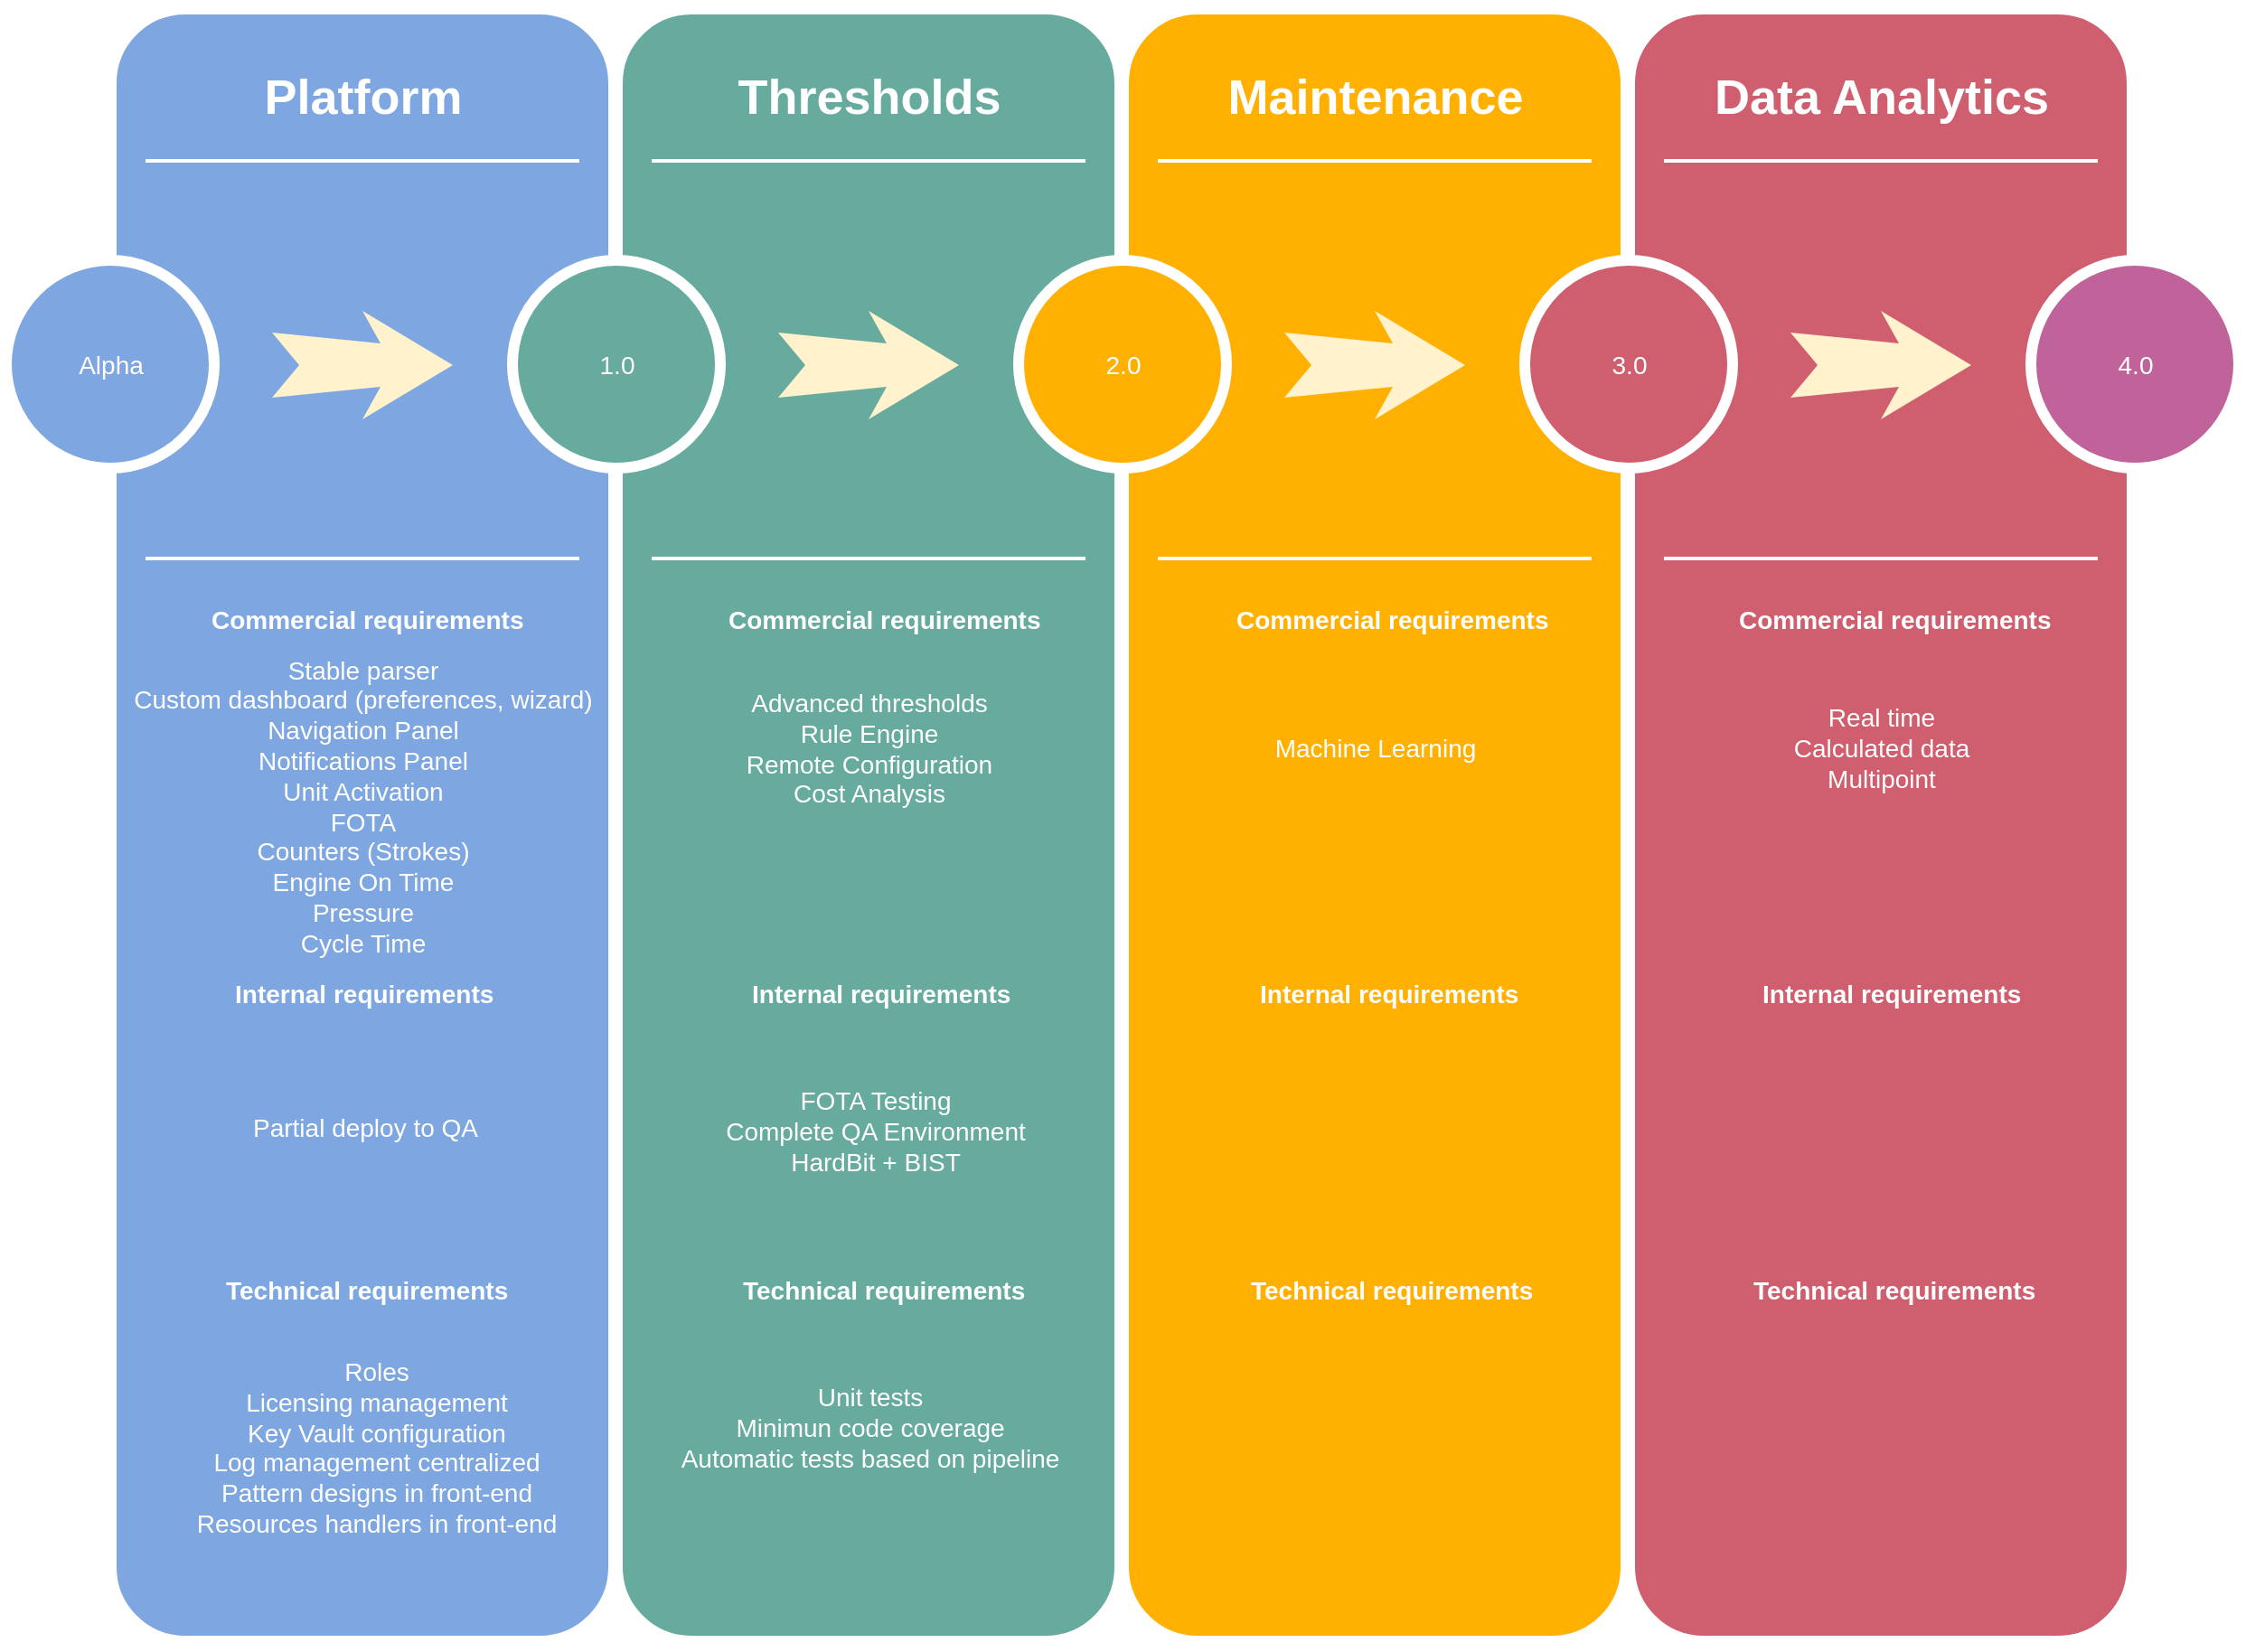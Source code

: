 <mxfile version="10.6.5" type="github"><diagram name="Page-1" id="12e1b939-464a-85fe-373e-61e167be1490"><mxGraphModel dx="1354" dy="776" grid="1" gridSize="10" guides="1" tooltips="1" connect="1" arrows="1" fold="1" page="1" pageScale="1.5" pageWidth="1169" pageHeight="826" background="#ffffff" math="0" shadow="0"><root><mxCell id="0"/><mxCell id="1" parent="0"/><mxCell id="60da8b9f42644d3a-2" value="" style="whiteSpace=wrap;html=1;rounded=1;shadow=0;strokeWidth=8;fontSize=20;align=center;fillColor=#7EA6E0;strokeColor=#FFFFFF;" parent="1" vertex="1"><mxGeometry x="315.5" y="166" width="280" height="905" as="geometry"/></mxCell><mxCell id="60da8b9f42644d3a-3" value="Platform" style="text;html=1;strokeColor=none;fillColor=none;align=center;verticalAlign=middle;whiteSpace=wrap;rounded=0;shadow=0;fontSize=27;fontColor=#FFFFFF;fontStyle=1" parent="1" vertex="1"><mxGeometry x="315.5" y="186" width="280" height="60" as="geometry"/></mxCell><mxCell id="60da8b9f42644d3a-4" value="Stable parser&lt;br&gt;Custom dashboard (preferences, wizard)&lt;br&gt;Navigation Panel&lt;br&gt;Notifications Panel&lt;br&gt;Unit Activation&lt;br&gt;FOTA&lt;br&gt;Counters (Strokes)&lt;br&gt;Engine On Time&lt;br&gt;Pressure&lt;br&gt;Cycle Time&lt;br&gt;" style="text;html=1;strokeColor=none;fillColor=none;align=center;verticalAlign=middle;whiteSpace=wrap;rounded=0;shadow=0;fontSize=14;fontColor=#FFFFFF;" parent="1" vertex="1"><mxGeometry x="315.5" y="562.5" width="280" height="90" as="geometry"/></mxCell><mxCell id="60da8b9f42644d3a-6" value="" style="line;strokeWidth=2;html=1;rounded=0;shadow=0;fontSize=27;align=center;fillColor=none;strokeColor=#FFFFFF;" parent="1" vertex="1"><mxGeometry x="335.5" y="246" width="240" height="10" as="geometry"/></mxCell><mxCell id="60da8b9f42644d3a-7" value="" style="line;strokeWidth=2;html=1;rounded=0;shadow=0;fontSize=27;align=center;fillColor=none;strokeColor=#FFFFFF;" parent="1" vertex="1"><mxGeometry x="335.5" y="466" width="240" height="10" as="geometry"/></mxCell><mxCell id="60da8b9f42644d3a-8" value="Alpha" style="ellipse;whiteSpace=wrap;html=1;rounded=0;shadow=0;strokeWidth=6;fontSize=14;align=center;fillColor=#7EA6E0;strokeColor=#FFFFFF;fontColor=#FFFFFF;" parent="1" vertex="1"><mxGeometry x="258.5" y="306" width="115" height="115" as="geometry"/></mxCell><mxCell id="60da8b9f42644d3a-9" value="" style="html=1;shadow=0;dashed=0;align=center;verticalAlign=middle;shape=mxgraph.arrows2.stylisedArrow;dy=0.6;dx=40;notch=15;feather=0.4;rounded=0;strokeWidth=1;fontSize=27;strokeColor=none;fillColor=#fff2cc;" parent="1" vertex="1"><mxGeometry x="405.5" y="334" width="100" height="60" as="geometry"/></mxCell><mxCell id="60da8b9f42644d3a-17" value="" style="whiteSpace=wrap;html=1;rounded=1;shadow=0;strokeWidth=8;fontSize=20;align=center;fillColor=#67AB9F;strokeColor=#FFFFFF;" parent="1" vertex="1"><mxGeometry x="595.5" y="166" width="280" height="905" as="geometry"/></mxCell><mxCell id="60da8b9f42644d3a-18" value="Thresholds" style="text;html=1;strokeColor=none;fillColor=none;align=center;verticalAlign=middle;whiteSpace=wrap;rounded=0;shadow=0;fontSize=27;fontColor=#FFFFFF;fontStyle=1" parent="1" vertex="1"><mxGeometry x="595.5" y="186" width="280" height="60" as="geometry"/></mxCell><mxCell id="60da8b9f42644d3a-19" value="Advanced thresholds&lt;br&gt;Rule Engine&lt;br&gt;Remote Configuration&lt;br&gt;Cost Analysis&lt;br&gt;" style="text;html=1;strokeColor=none;fillColor=none;align=center;verticalAlign=middle;whiteSpace=wrap;rounded=0;shadow=0;fontSize=14;fontColor=#FFFFFF;" parent="1" vertex="1"><mxGeometry x="595.5" y="531" width="280" height="90" as="geometry"/></mxCell><mxCell id="60da8b9f42644d3a-20" value="" style="line;strokeWidth=2;html=1;rounded=0;shadow=0;fontSize=27;align=center;fillColor=none;strokeColor=#FFFFFF;" parent="1" vertex="1"><mxGeometry x="615.5" y="246" width="240" height="10" as="geometry"/></mxCell><mxCell id="60da8b9f42644d3a-21" value="" style="line;strokeWidth=2;html=1;rounded=0;shadow=0;fontSize=27;align=center;fillColor=none;strokeColor=#FFFFFF;" parent="1" vertex="1"><mxGeometry x="615.5" y="466" width="240" height="10" as="geometry"/></mxCell><mxCell id="60da8b9f42644d3a-22" value="1.0" style="ellipse;whiteSpace=wrap;html=1;rounded=0;shadow=0;strokeWidth=6;fontSize=14;align=center;fillColor=#67AB9F;strokeColor=#FFFFFF;fontColor=#FFFFFF;" parent="1" vertex="1"><mxGeometry x="538.5" y="306" width="115" height="115" as="geometry"/></mxCell><mxCell id="60da8b9f42644d3a-23" value="" style="html=1;shadow=0;dashed=0;align=center;verticalAlign=middle;shape=mxgraph.arrows2.stylisedArrow;dy=0.6;dx=40;notch=15;feather=0.4;rounded=0;strokeWidth=1;fontSize=27;strokeColor=none;fillColor=#fff2cc;" parent="1" vertex="1"><mxGeometry x="685.5" y="334" width="100" height="60" as="geometry"/></mxCell><mxCell id="60da8b9f42644d3a-24" value="" style="whiteSpace=wrap;html=1;rounded=1;shadow=0;strokeWidth=8;fontSize=20;align=center;fillColor=#FFB001;strokeColor=#FFFFFF;" parent="1" vertex="1"><mxGeometry x="875.5" y="166" width="280" height="905" as="geometry"/></mxCell><mxCell id="60da8b9f42644d3a-25" value="Maintenance" style="text;html=1;strokeColor=none;fillColor=none;align=center;verticalAlign=middle;whiteSpace=wrap;rounded=0;shadow=0;fontSize=27;fontColor=#FFFFFF;fontStyle=1" parent="1" vertex="1"><mxGeometry x="875.5" y="186" width="280" height="60" as="geometry"/></mxCell><mxCell id="60da8b9f42644d3a-26" value="Machine Learning&lt;br&gt;" style="text;html=1;strokeColor=none;fillColor=none;align=center;verticalAlign=middle;whiteSpace=wrap;rounded=0;shadow=0;fontSize=14;fontColor=#FFFFFF;" parent="1" vertex="1"><mxGeometry x="875.5" y="531" width="280" height="90" as="geometry"/></mxCell><mxCell id="60da8b9f42644d3a-27" value="" style="line;strokeWidth=2;html=1;rounded=0;shadow=0;fontSize=27;align=center;fillColor=none;strokeColor=#FFFFFF;" parent="1" vertex="1"><mxGeometry x="895.5" y="246" width="240" height="10" as="geometry"/></mxCell><mxCell id="60da8b9f42644d3a-28" value="" style="line;strokeWidth=2;html=1;rounded=0;shadow=0;fontSize=27;align=center;fillColor=none;strokeColor=#FFFFFF;" parent="1" vertex="1"><mxGeometry x="895.5" y="466" width="240" height="10" as="geometry"/></mxCell><mxCell id="60da8b9f42644d3a-29" value="2.0" style="ellipse;whiteSpace=wrap;html=1;rounded=0;shadow=0;strokeWidth=6;fontSize=14;align=center;fillColor=#FFB001;strokeColor=#FFFFFF;fontColor=#FFFFFF;" parent="1" vertex="1"><mxGeometry x="818.5" y="306" width="115" height="115" as="geometry"/></mxCell><mxCell id="60da8b9f42644d3a-30" value="" style="html=1;shadow=0;dashed=0;align=center;verticalAlign=middle;shape=mxgraph.arrows2.stylisedArrow;dy=0.6;dx=40;notch=15;feather=0.4;rounded=0;strokeWidth=1;fontSize=27;strokeColor=none;fillColor=#fff2cc;" parent="1" vertex="1"><mxGeometry x="965.5" y="334" width="100" height="60" as="geometry"/></mxCell><mxCell id="60da8b9f42644d3a-31" value="" style="whiteSpace=wrap;html=1;rounded=1;shadow=0;strokeWidth=8;fontSize=20;align=center;fillColor=#CF5F6E;strokeColor=#FFFFFF;" parent="1" vertex="1"><mxGeometry x="1155.5" y="166" width="280" height="905" as="geometry"/></mxCell><mxCell id="60da8b9f42644d3a-32" value="Data Analytics" style="text;html=1;strokeColor=none;fillColor=none;align=center;verticalAlign=middle;whiteSpace=wrap;rounded=0;shadow=0;fontSize=27;fontColor=#FFFFFF;fontStyle=1" parent="1" vertex="1"><mxGeometry x="1155.5" y="186" width="280" height="60" as="geometry"/></mxCell><mxCell id="60da8b9f42644d3a-33" value="Real time&lt;br&gt;Calculated data&lt;br&gt;Multipoint&lt;br&gt;" style="text;html=1;strokeColor=none;fillColor=none;align=center;verticalAlign=middle;whiteSpace=wrap;rounded=0;shadow=0;fontSize=14;fontColor=#FFFFFF;" parent="1" vertex="1"><mxGeometry x="1155.5" y="531" width="280" height="90" as="geometry"/></mxCell><mxCell id="60da8b9f42644d3a-34" value="" style="line;strokeWidth=2;html=1;rounded=0;shadow=0;fontSize=27;align=center;fillColor=none;strokeColor=#FFFFFF;" parent="1" vertex="1"><mxGeometry x="1175.5" y="246" width="240" height="10" as="geometry"/></mxCell><mxCell id="60da8b9f42644d3a-35" value="" style="line;strokeWidth=2;html=1;rounded=0;shadow=0;fontSize=27;align=center;fillColor=none;strokeColor=#FFFFFF;" parent="1" vertex="1"><mxGeometry x="1175.5" y="466" width="240" height="10" as="geometry"/></mxCell><mxCell id="60da8b9f42644d3a-36" value="3.0" style="ellipse;whiteSpace=wrap;html=1;rounded=0;shadow=0;strokeWidth=6;fontSize=14;align=center;fillColor=#CF5F6E;strokeColor=#FFFFFF;fontColor=#FFFFFF;" parent="1" vertex="1"><mxGeometry x="1098.5" y="306" width="115" height="115" as="geometry"/></mxCell><mxCell id="60da8b9f42644d3a-37" value="" style="html=1;shadow=0;dashed=0;align=center;verticalAlign=middle;shape=mxgraph.arrows2.stylisedArrow;dy=0.6;dx=40;notch=15;feather=0.4;rounded=0;strokeWidth=1;fontSize=27;strokeColor=none;fillColor=#fff2cc;" parent="1" vertex="1"><mxGeometry x="1245.5" y="334" width="100" height="60" as="geometry"/></mxCell><mxCell id="60da8b9f42644d3a-38" value="4.0" style="ellipse;whiteSpace=wrap;html=1;rounded=0;shadow=0;strokeWidth=6;fontSize=14;align=center;fillColor=#BF639A;strokeColor=#FFFFFF;fontColor=#FFFFFF;" parent="1" vertex="1"><mxGeometry x="1378.5" y="306" width="115" height="115" as="geometry"/></mxCell><mxCell id="pUyPSfIs-PcfN6w69uWw-1" value="Commercial requirements" style="text;html=1;resizable=0;points=[];autosize=1;align=left;verticalAlign=top;spacingTop=-4;fontStyle=1;fontSize=14;fontColor=#FFFFFF;" vertex="1" parent="1"><mxGeometry x="369.5" y="493.5" width="150" height="20" as="geometry"/></mxCell><mxCell id="pUyPSfIs-PcfN6w69uWw-2" value="Commercial requirements" style="text;html=1;resizable=0;points=[];autosize=1;align=left;verticalAlign=top;spacingTop=-4;fontStyle=1;fontSize=14;fontColor=#FFFFFF;" vertex="1" parent="1"><mxGeometry x="655.5" y="493.5" width="150" height="20" as="geometry"/></mxCell><mxCell id="pUyPSfIs-PcfN6w69uWw-3" value="Commercial requirements" style="text;html=1;resizable=0;points=[];autosize=1;align=left;verticalAlign=top;spacingTop=-4;fontStyle=1;fontSize=14;fontColor=#FFFFFF;" vertex="1" parent="1"><mxGeometry x="936.5" y="493.5" width="150" height="20" as="geometry"/></mxCell><mxCell id="pUyPSfIs-PcfN6w69uWw-4" value="Commercial requirements" style="text;html=1;resizable=0;points=[];autosize=1;align=left;verticalAlign=top;spacingTop=-4;fontStyle=1;fontSize=14;fontColor=#FFFFFF;" vertex="1" parent="1"><mxGeometry x="1214.5" y="493.5" width="150" height="20" as="geometry"/></mxCell><mxCell id="pUyPSfIs-PcfN6w69uWw-5" value="Internal requirements" style="text;html=1;resizable=0;points=[];autosize=1;align=left;verticalAlign=top;spacingTop=-4;fontStyle=1;fontSize=14;fontColor=#FFFFFF;" vertex="1" parent="1"><mxGeometry x="382.5" y="701" width="150" height="20" as="geometry"/></mxCell><mxCell id="pUyPSfIs-PcfN6w69uWw-6" value="Internal requirements" style="text;html=1;resizable=0;points=[];autosize=1;align=left;verticalAlign=top;spacingTop=-4;fontStyle=1;fontSize=14;fontColor=#FFFFFF;" vertex="1" parent="1"><mxGeometry x="668.5" y="701" width="150" height="20" as="geometry"/></mxCell><mxCell id="pUyPSfIs-PcfN6w69uWw-7" value="Internal requirements" style="text;html=1;resizable=0;points=[];autosize=1;align=left;verticalAlign=top;spacingTop=-4;fontStyle=1;fontSize=14;fontColor=#FFFFFF;" vertex="1" parent="1"><mxGeometry x="949.5" y="701" width="150" height="20" as="geometry"/></mxCell><mxCell id="pUyPSfIs-PcfN6w69uWw-8" value="Internal requirements" style="text;html=1;resizable=0;points=[];autosize=1;align=left;verticalAlign=top;spacingTop=-4;fontStyle=1;fontSize=14;fontColor=#FFFFFF;" vertex="1" parent="1"><mxGeometry x="1227.5" y="701" width="150" height="20" as="geometry"/></mxCell><mxCell id="pUyPSfIs-PcfN6w69uWw-9" value="Technical requirements" style="text;html=1;resizable=0;points=[];autosize=1;align=left;verticalAlign=top;spacingTop=-4;fontStyle=1;fontSize=14;fontColor=#FFFFFF;" vertex="1" parent="1"><mxGeometry x="377.5" y="865" width="160" height="20" as="geometry"/></mxCell><mxCell id="pUyPSfIs-PcfN6w69uWw-10" value="Technical requirements" style="text;html=1;resizable=0;points=[];autosize=1;align=left;verticalAlign=top;spacingTop=-4;fontStyle=1;fontSize=14;fontColor=#FFFFFF;" vertex="1" parent="1"><mxGeometry x="663.5" y="865" width="160" height="20" as="geometry"/></mxCell><mxCell id="pUyPSfIs-PcfN6w69uWw-11" value="Technical requirements" style="text;html=1;resizable=0;points=[];autosize=1;align=left;verticalAlign=top;spacingTop=-4;fontStyle=1;fontSize=14;fontColor=#FFFFFF;" vertex="1" parent="1"><mxGeometry x="944.5" y="865" width="160" height="20" as="geometry"/></mxCell><mxCell id="pUyPSfIs-PcfN6w69uWw-12" value="Technical requirements" style="text;html=1;resizable=0;points=[];autosize=1;align=left;verticalAlign=top;spacingTop=-4;fontStyle=1;fontSize=14;fontColor=#FFFFFF;" vertex="1" parent="1"><mxGeometry x="1222.5" y="865" width="160" height="20" as="geometry"/></mxCell><mxCell id="pUyPSfIs-PcfN6w69uWw-13" value="FOTA Testing&lt;br&gt;Complete QA Environment&lt;br&gt;HardBit + BIST&lt;br&gt;" style="text;html=1;resizable=0;points=[];autosize=1;align=center;verticalAlign=top;spacingTop=-4;fontSize=14;fontColor=#FFFFFF;" vertex="1" parent="1"><mxGeometry x="648.5" y="760" width="180" height="50" as="geometry"/></mxCell><mxCell id="pUyPSfIs-PcfN6w69uWw-14" value="Roles&lt;br&gt;Licensing management&lt;br&gt;Key Vault configuration&lt;br&gt;Log management centralized&lt;br&gt;Pattern designs in front-end&lt;br&gt;Resources handlers in front-end&lt;br&gt;" style="text;html=1;resizable=0;points=[];autosize=1;align=center;verticalAlign=top;spacingTop=-4;fontSize=14;fontColor=#FFFFFF;" vertex="1" parent="1"><mxGeometry x="357.5" y="910" width="210" height="100" as="geometry"/></mxCell><mxCell id="pUyPSfIs-PcfN6w69uWw-15" value="Unit tests&lt;br&gt;Minimun code coverage&lt;br&gt;Automatic tests based on pipeline&lt;br&gt;" style="text;html=1;resizable=0;points=[];autosize=1;align=center;verticalAlign=top;spacingTop=-4;fontSize=14;fontColor=#FFFFFF;" vertex="1" parent="1"><mxGeometry x="625.5" y="924" width="220" height="50" as="geometry"/></mxCell><mxCell id="pUyPSfIs-PcfN6w69uWw-16" value="Partial deploy to QA" style="text;html=1;resizable=0;points=[];autosize=1;align=left;verticalAlign=top;spacingTop=-4;fontSize=14;fontColor=#FFFFFF;" vertex="1" parent="1"><mxGeometry x="392.5" y="775" width="140" height="20" as="geometry"/></mxCell></root></mxGraphModel></diagram></mxfile>